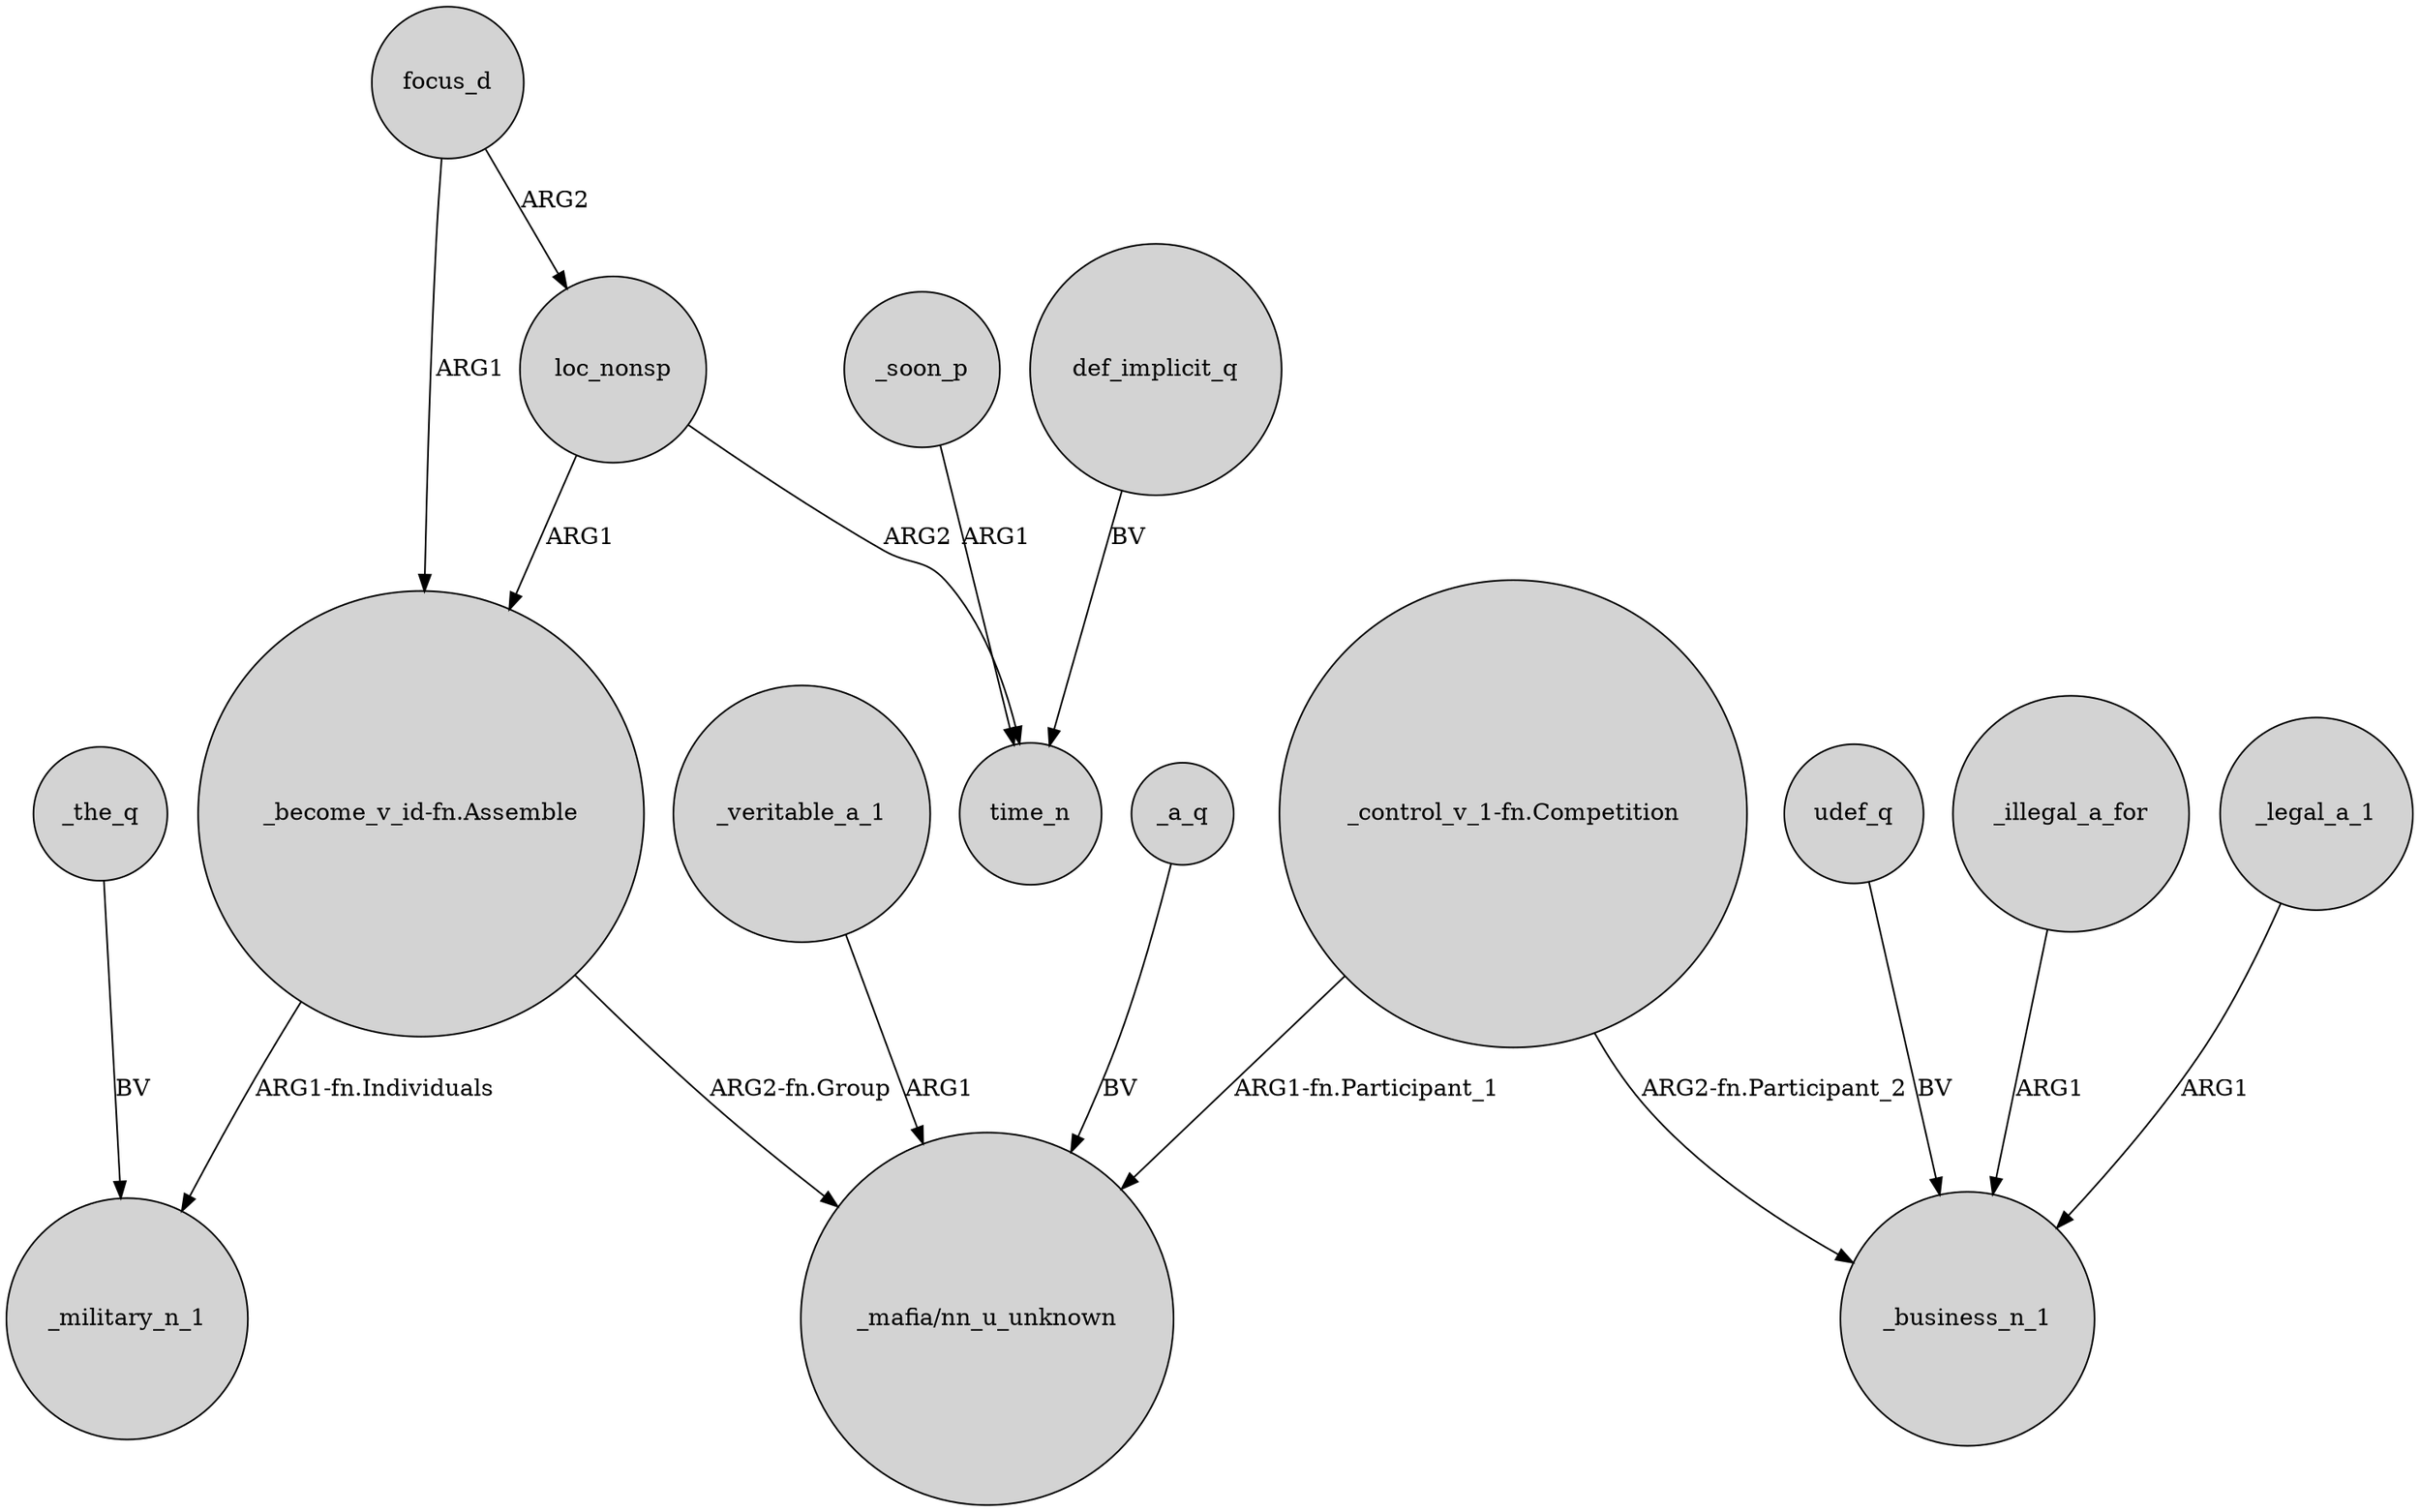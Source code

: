 digraph {
	node [shape=circle style=filled]
	_veritable_a_1 -> "_mafia/nn_u_unknown" [label=ARG1]
	focus_d -> "_become_v_id-fn.Assemble" [label=ARG1]
	loc_nonsp -> time_n [label=ARG2]
	_legal_a_1 -> _business_n_1 [label=ARG1]
	focus_d -> loc_nonsp [label=ARG2]
	"_control_v_1-fn.Competition" -> _business_n_1 [label="ARG2-fn.Participant_2"]
	udef_q -> _business_n_1 [label=BV]
	"_control_v_1-fn.Competition" -> "_mafia/nn_u_unknown" [label="ARG1-fn.Participant_1"]
	loc_nonsp -> "_become_v_id-fn.Assemble" [label=ARG1]
	def_implicit_q -> time_n [label=BV]
	_a_q -> "_mafia/nn_u_unknown" [label=BV]
	"_become_v_id-fn.Assemble" -> _military_n_1 [label="ARG1-fn.Individuals"]
	_the_q -> _military_n_1 [label=BV]
	"_become_v_id-fn.Assemble" -> "_mafia/nn_u_unknown" [label="ARG2-fn.Group"]
	_illegal_a_for -> _business_n_1 [label=ARG1]
	_soon_p -> time_n [label=ARG1]
}
